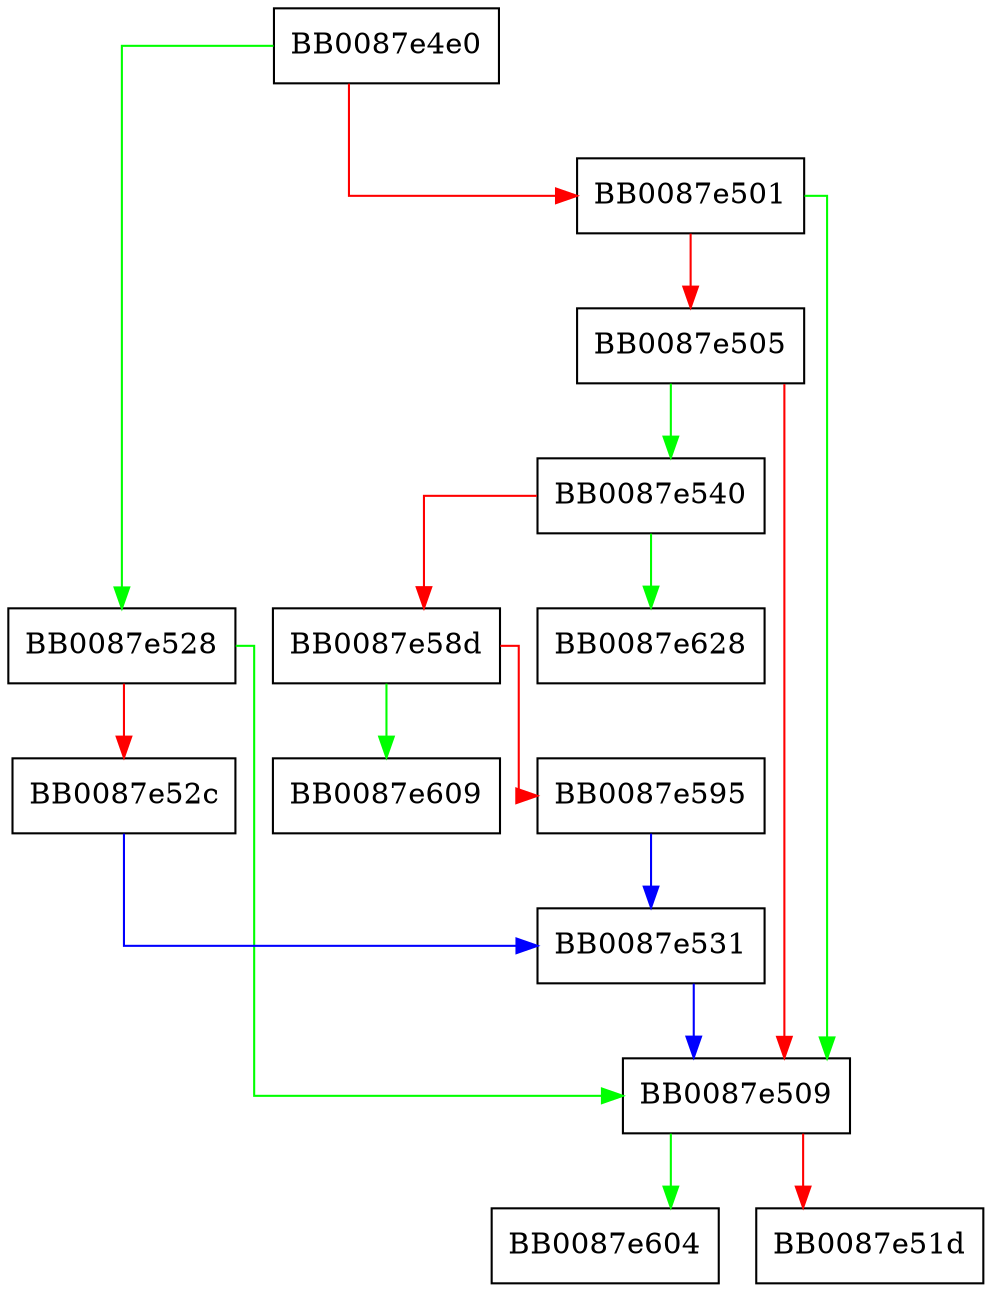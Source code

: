 digraph _IO_fwide {
  node [shape="box"];
  graph [splines=ortho];
  BB0087e4e0 -> BB0087e528 [color="green"];
  BB0087e4e0 -> BB0087e501 [color="red"];
  BB0087e501 -> BB0087e509 [color="green"];
  BB0087e501 -> BB0087e505 [color="red"];
  BB0087e505 -> BB0087e540 [color="green"];
  BB0087e505 -> BB0087e509 [color="red"];
  BB0087e509 -> BB0087e604 [color="green"];
  BB0087e509 -> BB0087e51d [color="red"];
  BB0087e528 -> BB0087e509 [color="green"];
  BB0087e528 -> BB0087e52c [color="red"];
  BB0087e52c -> BB0087e531 [color="blue"];
  BB0087e531 -> BB0087e509 [color="blue"];
  BB0087e540 -> BB0087e628 [color="green"];
  BB0087e540 -> BB0087e58d [color="red"];
  BB0087e58d -> BB0087e609 [color="green"];
  BB0087e58d -> BB0087e595 [color="red"];
  BB0087e595 -> BB0087e531 [color="blue"];
}